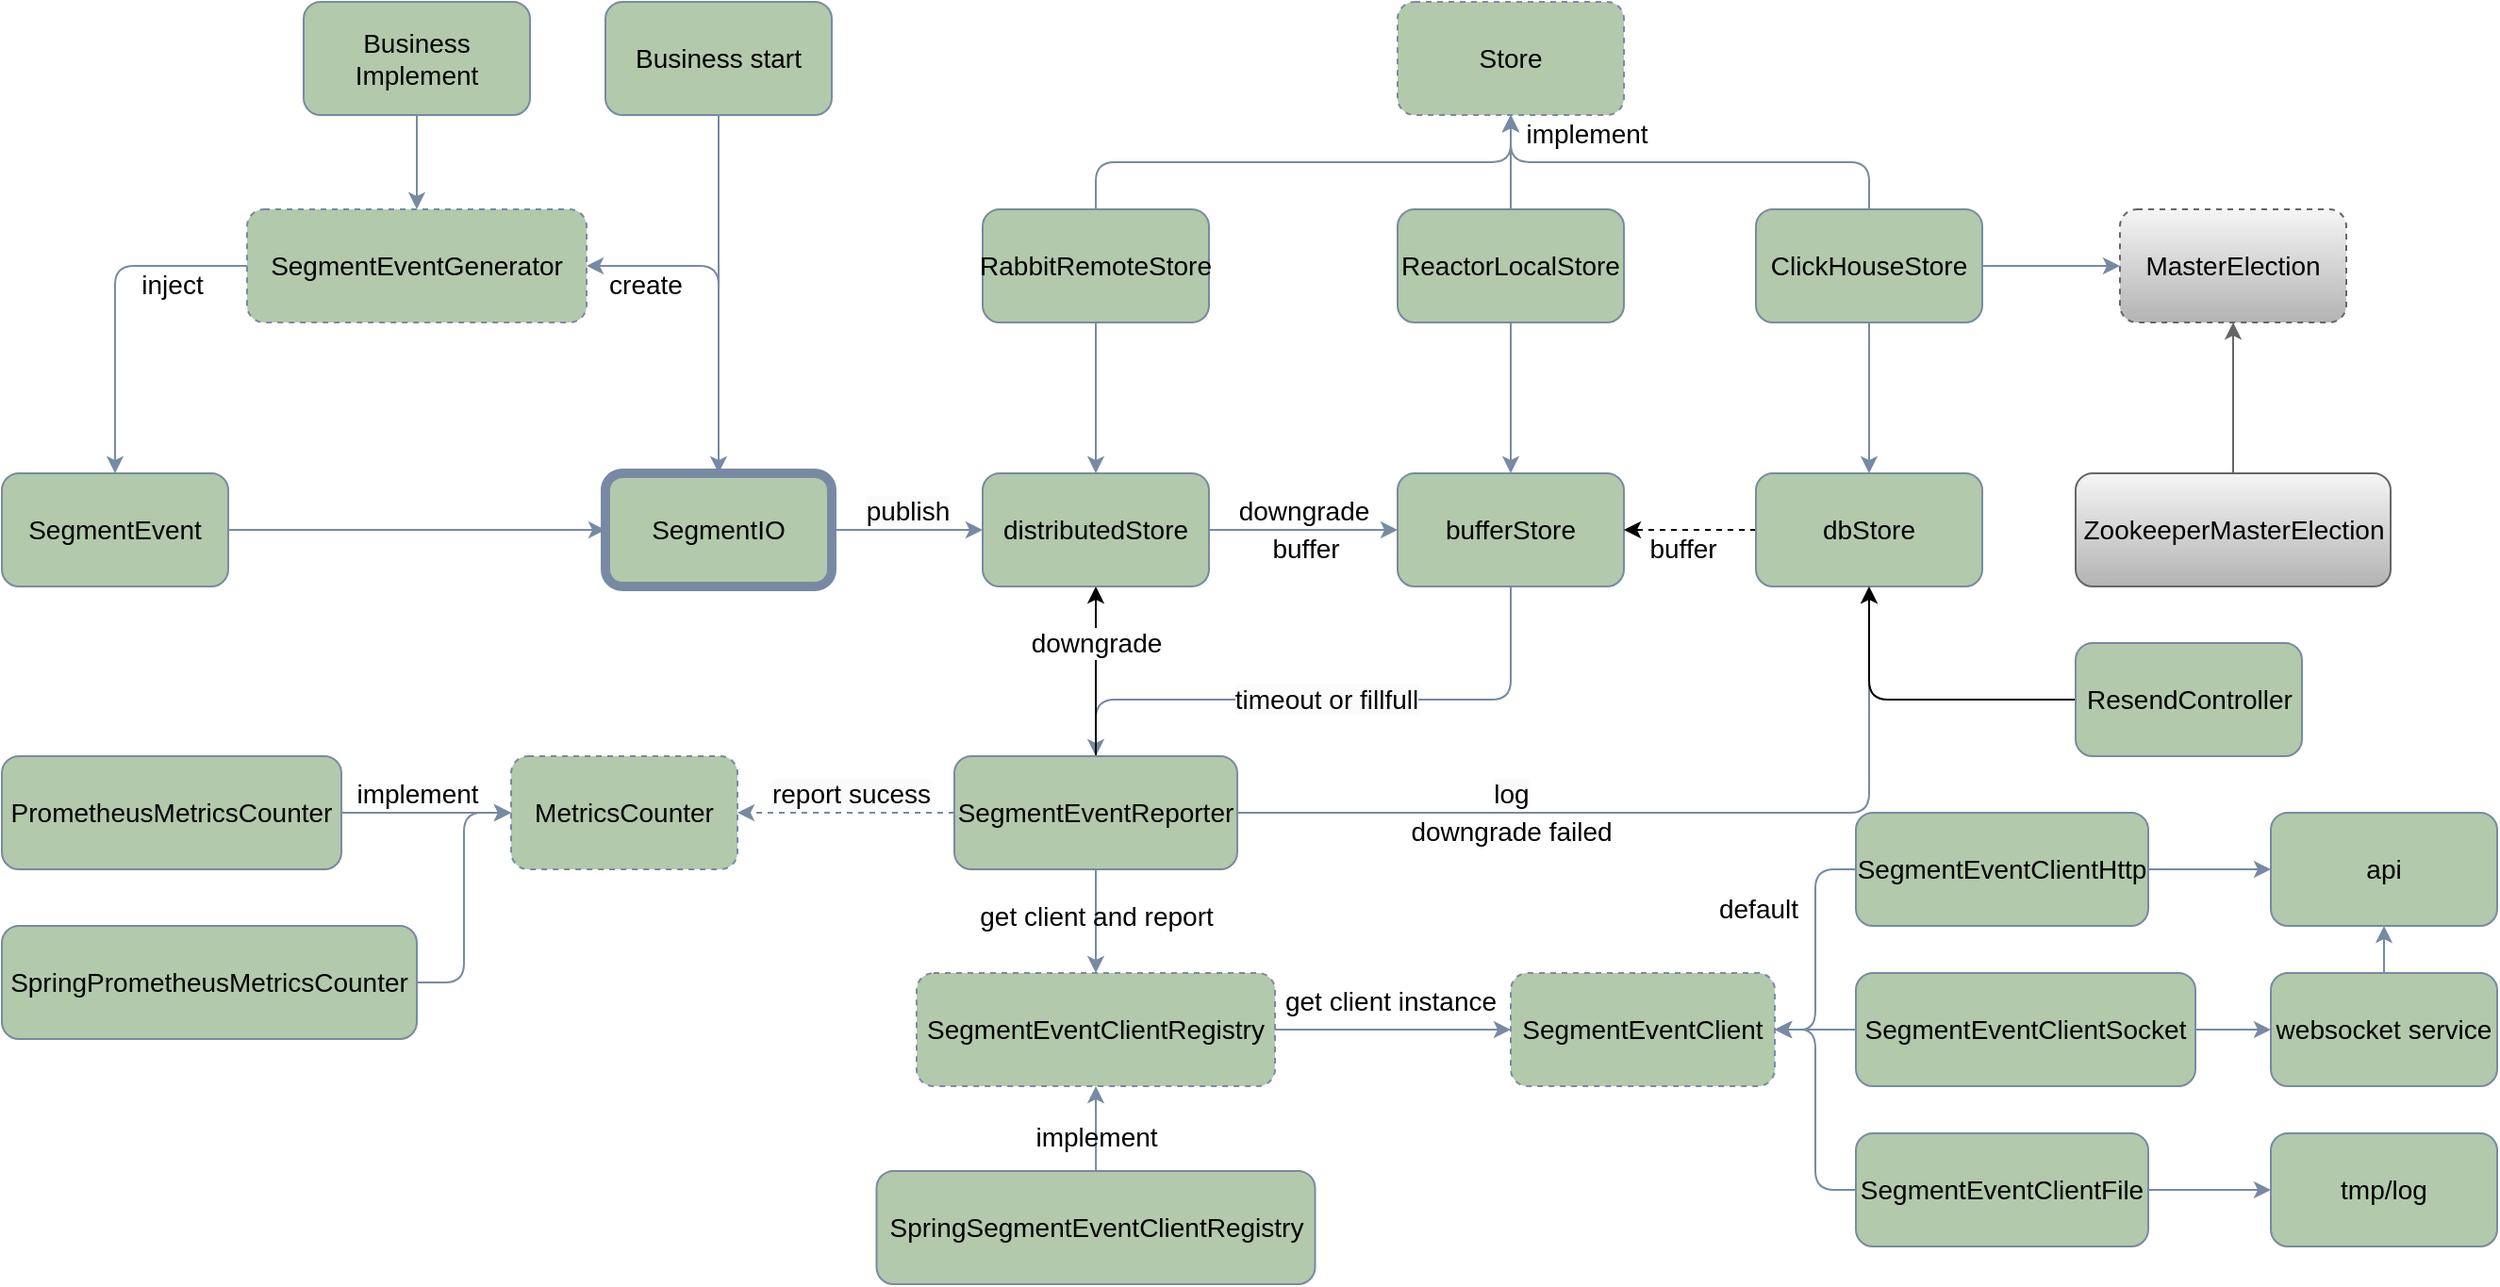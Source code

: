 <mxfile version="22.1.22" type="embed">
  <diagram id="vevjfazSHYjjR7n9vyjY" name="Page-1">
    <mxGraphModel dx="2255" dy="839" grid="1" gridSize="10" guides="1" tooltips="1" connect="1" arrows="1" fold="1" page="1" pageScale="1" pageWidth="827" pageHeight="1169" math="0" shadow="0">
      <root>
        <mxCell id="0" />
        <mxCell id="1" parent="0" />
        <mxCell id="95" style="edgeStyle=orthogonalEdgeStyle;rounded=1;orthogonalLoop=1;jettySize=auto;html=1;exitX=0.5;exitY=0;exitDx=0;exitDy=0;entryX=1;entryY=0.5;entryDx=0;entryDy=0;strokeColor=#788AA3;fontColor=#000000;fillColor=#B2C9AB;labelBackgroundColor=none;fontSize=14;" parent="1" source="88" target="94" edge="1">
          <mxGeometry relative="1" as="geometry" />
        </mxCell>
        <mxCell id="166" value="create" style="edgeLabel;html=1;align=center;verticalAlign=middle;resizable=0;points=[];fontSize=14;rounded=1;labelBackgroundColor=none;fontColor=#000000;" parent="95" vertex="1" connectable="0">
          <mxGeometry x="0.385" y="-1" relative="1" as="geometry">
            <mxPoint x="-25" y="11" as="offset" />
          </mxGeometry>
        </mxCell>
        <mxCell id="108" style="edgeStyle=orthogonalEdgeStyle;rounded=1;orthogonalLoop=1;jettySize=auto;html=1;exitX=1;exitY=0.5;exitDx=0;exitDy=0;entryX=0;entryY=0.5;entryDx=0;entryDy=0;strokeColor=#788AA3;fontColor=#000000;fillColor=#B2C9AB;labelBackgroundColor=none;fontSize=14;" parent="1" source="88" target="116" edge="1">
          <mxGeometry relative="1" as="geometry" />
        </mxCell>
        <mxCell id="218" value="&lt;span style=&quot;background-color: rgb(251, 251, 251);&quot;&gt;publish&lt;/span&gt;" style="edgeLabel;html=1;align=center;verticalAlign=middle;resizable=0;points=[];fontSize=14;fontColor=#000000;rounded=1;" parent="108" vertex="1" connectable="0">
          <mxGeometry x="-0.23" y="-2" relative="1" as="geometry">
            <mxPoint x="9" y="-12" as="offset" />
          </mxGeometry>
        </mxCell>
        <mxCell id="96" style="edgeStyle=orthogonalEdgeStyle;rounded=1;orthogonalLoop=1;jettySize=auto;html=1;strokeColor=#788AA3;fontColor=#000000;fillColor=#B2C9AB;labelBackgroundColor=none;fontSize=14;" parent="1" source="94" target="90" edge="1">
          <mxGeometry relative="1" as="geometry" />
        </mxCell>
        <mxCell id="167" value="inject" style="edgeLabel;html=1;align=center;verticalAlign=middle;resizable=0;points=[];fontSize=14;rounded=1;labelBackgroundColor=none;fontColor=#000000;" parent="96" vertex="1" connectable="0">
          <mxGeometry x="-0.485" y="3" relative="1" as="geometry">
            <mxPoint x="6" y="7" as="offset" />
          </mxGeometry>
        </mxCell>
        <mxCell id="195" style="edgeStyle=orthogonalEdgeStyle;rounded=1;orthogonalLoop=1;jettySize=auto;html=1;entryX=0.5;entryY=1;entryDx=0;entryDy=0;labelBackgroundColor=none;strokeColor=#788AA3;fontColor=#000000;fontSize=14;" parent="1" source="111" target="201" edge="1">
          <mxGeometry relative="1" as="geometry">
            <mxPoint x="230" y="390" as="targetPoint" />
          </mxGeometry>
        </mxCell>
        <mxCell id="214" value="&lt;span style=&quot;background-color: rgb(251, 251, 251);&quot;&gt;log&lt;/span&gt;" style="edgeLabel;html=1;align=center;verticalAlign=middle;resizable=0;points=[];fontSize=14;fontColor=#000000;rounded=1;" parent="195" vertex="1" connectable="0">
          <mxGeometry x="-0.474" y="2" relative="1" as="geometry">
            <mxPoint x="25" y="-8" as="offset" />
          </mxGeometry>
        </mxCell>
        <mxCell id="224" value="downgrade failed" style="edgeLabel;html=1;align=center;verticalAlign=middle;resizable=0;points=[];fontSize=14;rounded=1;" parent="195" vertex="1" connectable="0">
          <mxGeometry x="-0.114" y="-4" relative="1" as="geometry">
            <mxPoint x="-57" y="6" as="offset" />
          </mxGeometry>
        </mxCell>
        <mxCell id="193" style="edgeStyle=elbowEdgeStyle;rounded=1;orthogonalLoop=1;jettySize=auto;html=1;entryX=0.5;entryY=0;entryDx=0;entryDy=0;elbow=vertical;labelBackgroundColor=none;strokeColor=#788AA3;fontColor=#000000;fontSize=14;" parent="1" source="126" target="111" edge="1">
          <mxGeometry relative="1" as="geometry">
            <Array as="points">
              <mxPoint x="-80" y="450" />
            </Array>
          </mxGeometry>
        </mxCell>
        <mxCell id="216" value="&lt;span style=&quot;background-color: rgb(251, 251, 251);&quot;&gt;timeout or fillfull&lt;/span&gt;" style="edgeLabel;html=1;align=center;verticalAlign=middle;resizable=0;points=[];fontSize=14;fontColor=#000000;rounded=1;" parent="193" vertex="1" connectable="0">
          <mxGeometry x="0.021" relative="1" as="geometry">
            <mxPoint as="offset" />
          </mxGeometry>
        </mxCell>
        <mxCell id="139" style="edgeStyle=orthogonalEdgeStyle;rounded=1;orthogonalLoop=1;jettySize=auto;html=1;strokeColor=#788AA3;fontColor=#000000;fillColor=#B2C9AB;dashed=1;labelBackgroundColor=none;fontSize=14;exitX=0;exitY=0.5;exitDx=0;exitDy=0;" parent="1" source="111" target="140" edge="1">
          <mxGeometry relative="1" as="geometry">
            <mxPoint x="-390" y="510" as="targetPoint" />
          </mxGeometry>
        </mxCell>
        <mxCell id="215" value="&lt;span style=&quot;background-color: rgb(251, 251, 251);&quot;&gt;report sucess&lt;/span&gt;" style="edgeLabel;html=1;align=center;verticalAlign=middle;resizable=0;points=[];fontSize=14;fontColor=#000000;rounded=1;" parent="139" vertex="1" connectable="0">
          <mxGeometry x="-0.194" y="1" relative="1" as="geometry">
            <mxPoint x="-9" y="-11" as="offset" />
          </mxGeometry>
        </mxCell>
        <mxCell id="88" value="SegmentIO" style="rounded=1;whiteSpace=wrap;html=1;labelBackgroundColor=none;strokeWidth=5;fillColor=#B2C9AB;strokeColor=#788AA3;fontSize=14;fontColor=#000000;" parent="1" vertex="1">
          <mxGeometry x="-450" y="330" width="120" height="60" as="geometry" />
        </mxCell>
        <mxCell id="91" style="edgeStyle=orthogonalEdgeStyle;rounded=1;orthogonalLoop=1;jettySize=auto;html=1;strokeColor=#788AA3;fontColor=#000000;fillColor=#B2C9AB;labelBackgroundColor=none;fontSize=14;" parent="1" source="90" target="88" edge="1">
          <mxGeometry relative="1" as="geometry" />
        </mxCell>
        <mxCell id="90" value="SegmentEvent" style="rounded=1;whiteSpace=wrap;html=1;strokeColor=#788AA3;fillColor=#B2C9AB;labelBackgroundColor=none;fontSize=14;fontColor=#000000;" parent="1" vertex="1">
          <mxGeometry x="-770" y="330" width="120" height="60" as="geometry" />
        </mxCell>
        <mxCell id="94" value="SegmentEventGenerator" style="rounded=1;whiteSpace=wrap;html=1;strokeColor=#788AA3;fillColor=#B2C9AB;dashed=1;labelBackgroundColor=none;fontSize=14;fontColor=#000000;" parent="1" vertex="1">
          <mxGeometry x="-640" y="190" width="180" height="60" as="geometry" />
        </mxCell>
        <mxCell id="101" style="edgeStyle=orthogonalEdgeStyle;rounded=1;orthogonalLoop=1;jettySize=auto;html=1;strokeColor=#788AA3;fontColor=#000000;fillColor=#B2C9AB;labelBackgroundColor=none;fontSize=14;" parent="1" source="100" target="94" edge="1">
          <mxGeometry relative="1" as="geometry" />
        </mxCell>
        <mxCell id="100" value="Business Implement" style="rounded=1;whiteSpace=wrap;html=1;labelBackgroundColor=none;fontSize=14;fillColor=#B2C9AB;strokeColor=#788AA3;fontColor=#000000;" parent="1" vertex="1">
          <mxGeometry x="-610" y="80" width="120" height="60" as="geometry" />
        </mxCell>
        <mxCell id="103" style="edgeStyle=orthogonalEdgeStyle;rounded=1;orthogonalLoop=1;jettySize=auto;html=1;entryX=0.5;entryY=0;entryDx=0;entryDy=0;strokeColor=#788AA3;fontColor=#000000;fillColor=#B2C9AB;labelBackgroundColor=none;fontSize=14;" parent="1" source="102" target="88" edge="1">
          <mxGeometry relative="1" as="geometry" />
        </mxCell>
        <mxCell id="102" value="Business start" style="rounded=1;whiteSpace=wrap;html=1;labelBackgroundColor=none;fontSize=14;fillColor=#B2C9AB;strokeColor=#788AA3;fontColor=#000000;" parent="1" vertex="1">
          <mxGeometry x="-450" y="80" width="120" height="60" as="geometry" />
        </mxCell>
        <mxCell id="118" style="edgeStyle=orthogonalEdgeStyle;rounded=1;orthogonalLoop=1;jettySize=auto;html=1;exitX=1;exitY=0.5;exitDx=0;exitDy=0;strokeColor=#788AA3;fontColor=#000000;fillColor=#B2C9AB;entryX=0;entryY=0.5;entryDx=0;entryDy=0;labelBackgroundColor=none;fontSize=14;" parent="1" source="116" target="126" edge="1">
          <mxGeometry relative="1" as="geometry">
            <mxPoint x="-30" y="480" as="targetPoint" />
          </mxGeometry>
        </mxCell>
        <mxCell id="182" value="downgrade" style="edgeLabel;html=1;align=center;verticalAlign=middle;resizable=0;points=[];fontSize=14;rounded=1;labelBackgroundColor=none;fontColor=#000000;" parent="118" vertex="1" connectable="0">
          <mxGeometry x="0.013" y="-5" relative="1" as="geometry">
            <mxPoint x="-1" y="-15" as="offset" />
          </mxGeometry>
        </mxCell>
        <mxCell id="200" value="buffer" style="edgeLabel;html=1;align=center;verticalAlign=middle;resizable=0;points=[];fontSize=14;rounded=1;labelBackgroundColor=none;fontColor=#000000;" parent="118" vertex="1" connectable="0">
          <mxGeometry x="0.127" y="1" relative="1" as="geometry">
            <mxPoint x="-6" y="11" as="offset" />
          </mxGeometry>
        </mxCell>
        <mxCell id="107" value="Store" style="rounded=1;whiteSpace=wrap;html=1;strokeColor=#788AA3;fillColor=#B2C9AB;dashed=1;labelBackgroundColor=none;fontSize=14;fontColor=#000000;" parent="1" vertex="1">
          <mxGeometry x="-30" y="80" width="120" height="60" as="geometry" />
        </mxCell>
        <mxCell id="128" style="edgeStyle=orthogonalEdgeStyle;rounded=1;orthogonalLoop=1;jettySize=auto;html=1;exitX=0.5;exitY=1;exitDx=0;exitDy=0;strokeColor=#788AA3;fontColor=#000000;fillColor=#B2C9AB;labelBackgroundColor=none;fontSize=14;" parent="1" source="111" target="129" edge="1">
          <mxGeometry relative="1" as="geometry">
            <mxPoint x="-47" y="440" as="targetPoint" />
          </mxGeometry>
        </mxCell>
        <mxCell id="173" value="get client and report" style="edgeLabel;html=1;align=center;verticalAlign=middle;resizable=0;points=[];fontSize=14;rounded=1;labelBackgroundColor=none;fontColor=#000000;" parent="128" vertex="1" connectable="0">
          <mxGeometry x="-0.091" relative="1" as="geometry">
            <mxPoint as="offset" />
          </mxGeometry>
        </mxCell>
        <mxCell id="221" style="edgeStyle=orthogonalEdgeStyle;rounded=1;orthogonalLoop=1;jettySize=auto;html=1;entryX=0.5;entryY=1;entryDx=0;entryDy=0;" parent="1" source="111" target="116" edge="1">
          <mxGeometry relative="1" as="geometry" />
        </mxCell>
        <mxCell id="223" value="downgrade" style="edgeLabel;html=1;align=center;verticalAlign=middle;resizable=0;points=[];fontSize=14;rounded=1;" parent="221" vertex="1" connectable="0">
          <mxGeometry x="0.378" y="1" relative="1" as="geometry">
            <mxPoint x="1" y="2" as="offset" />
          </mxGeometry>
        </mxCell>
        <mxCell id="111" value="SegmentEventReporter" style="rounded=1;whiteSpace=wrap;html=1;strokeColor=#788AA3;fillColor=#B2C9AB;labelBackgroundColor=none;fontSize=14;fontColor=#000000;" parent="1" vertex="1">
          <mxGeometry x="-265" y="480" width="150" height="60" as="geometry" />
        </mxCell>
        <mxCell id="116" value="distributedStore" style="rounded=1;whiteSpace=wrap;html=1;strokeColor=#788AA3;fillColor=#B2C9AB;labelBackgroundColor=none;fontSize=14;fontColor=#000000;" parent="1" vertex="1">
          <mxGeometry x="-250" y="330" width="120" height="60" as="geometry" />
        </mxCell>
        <mxCell id="126" value="bufferStore" style="rounded=1;whiteSpace=wrap;html=1;strokeColor=#788AA3;fillColor=#B2C9AB;labelBackgroundColor=none;fontSize=14;fontColor=#000000;" parent="1" vertex="1">
          <mxGeometry x="-30" y="330" width="120" height="60" as="geometry" />
        </mxCell>
        <mxCell id="134" style="edgeStyle=orthogonalEdgeStyle;rounded=1;orthogonalLoop=1;jettySize=auto;html=1;strokeColor=#788AA3;fontColor=#000000;fillColor=#B2C9AB;entryX=0;entryY=0.5;entryDx=0;entryDy=0;labelBackgroundColor=none;fontSize=14;" parent="1" source="129" target="135" edge="1">
          <mxGeometry relative="1" as="geometry">
            <mxPoint x="238" y="510" as="targetPoint" />
          </mxGeometry>
        </mxCell>
        <mxCell id="174" value="get client instance" style="edgeLabel;html=1;align=center;verticalAlign=middle;resizable=0;points=[];fontSize=14;rounded=1;labelBackgroundColor=none;fontColor=#000000;" parent="134" vertex="1" connectable="0">
          <mxGeometry x="-0.422" y="-2" relative="1" as="geometry">
            <mxPoint x="25" y="-17" as="offset" />
          </mxGeometry>
        </mxCell>
        <mxCell id="133" style="edgeStyle=orthogonalEdgeStyle;rounded=1;orthogonalLoop=1;jettySize=auto;html=1;entryX=0.5;entryY=1;entryDx=0;entryDy=0;strokeColor=#788AA3;fontColor=#000000;fillColor=#B2C9AB;labelBackgroundColor=none;fontSize=14;" parent="1" source="132" target="129" edge="1">
          <mxGeometry relative="1" as="geometry" />
        </mxCell>
        <mxCell id="176" value="implement" style="edgeLabel;html=1;align=center;verticalAlign=middle;resizable=0;points=[];fontSize=14;rounded=1;labelBackgroundColor=none;fontColor=#000000;" parent="133" vertex="1" connectable="0">
          <mxGeometry x="-0.202" relative="1" as="geometry">
            <mxPoint as="offset" />
          </mxGeometry>
        </mxCell>
        <mxCell id="129" value="SegmentEventClientRegistry" style="rounded=1;whiteSpace=wrap;html=1;strokeColor=#788AA3;fillColor=#B2C9AB;dashed=1;labelBackgroundColor=none;fontSize=14;fontColor=#000000;" parent="1" vertex="1">
          <mxGeometry x="-285" y="595" width="190" height="60" as="geometry" />
        </mxCell>
        <mxCell id="132" value="SpringSegmentEventClientRegistry" style="rounded=1;whiteSpace=wrap;html=1;strokeColor=#788AA3;fillColor=#B2C9AB;labelBackgroundColor=none;fontSize=14;fontColor=#000000;" parent="1" vertex="1">
          <mxGeometry x="-306.25" y="700" width="232.5" height="60" as="geometry" />
        </mxCell>
        <mxCell id="135" value="SegmentEventClient" style="rounded=1;whiteSpace=wrap;html=1;strokeColor=#788AA3;fillColor=#B2C9AB;dashed=1;labelBackgroundColor=none;fontSize=14;fontColor=#000000;" parent="1" vertex="1">
          <mxGeometry x="30" y="595" width="140" height="60" as="geometry" />
        </mxCell>
        <mxCell id="141" style="edgeStyle=orthogonalEdgeStyle;rounded=1;orthogonalLoop=1;jettySize=auto;html=1;entryX=1;entryY=0.5;entryDx=0;entryDy=0;strokeColor=#788AA3;fontColor=#000000;fillColor=#B2C9AB;exitX=0;exitY=0.5;exitDx=0;exitDy=0;labelBackgroundColor=none;fontSize=14;" parent="1" source="137" target="135" edge="1">
          <mxGeometry relative="1" as="geometry" />
        </mxCell>
        <mxCell id="175" value="default" style="edgeLabel;html=1;align=center;verticalAlign=middle;resizable=0;points=[];fontSize=14;rounded=1;labelBackgroundColor=none;fontColor=#000000;" parent="141" vertex="1" connectable="0">
          <mxGeometry x="-0.042" y="1" relative="1" as="geometry">
            <mxPoint x="-32" y="-19" as="offset" />
          </mxGeometry>
        </mxCell>
        <mxCell id="148" style="edgeStyle=orthogonalEdgeStyle;rounded=1;orthogonalLoop=1;jettySize=auto;html=1;strokeColor=#788AA3;fontColor=#000000;fillColor=#B2C9AB;labelBackgroundColor=none;fontSize=14;" parent="1" source="137" target="149" edge="1">
          <mxGeometry relative="1" as="geometry">
            <mxPoint x="170.5" y="300" as="targetPoint" />
          </mxGeometry>
        </mxCell>
        <mxCell id="137" value="SegmentEventClientHttp" style="rounded=1;whiteSpace=wrap;html=1;strokeColor=#788AA3;fillColor=#B2C9AB;labelBackgroundColor=none;fontSize=14;fontColor=#000000;" parent="1" vertex="1">
          <mxGeometry x="213" y="510" width="155" height="60" as="geometry" />
        </mxCell>
        <mxCell id="140" value="MetricsCounter" style="rounded=1;whiteSpace=wrap;html=1;strokeColor=#788AA3;fillColor=#B2C9AB;labelBackgroundColor=none;fontSize=14;dashed=1;fontColor=#000000;" parent="1" vertex="1">
          <mxGeometry x="-500" y="480" width="120" height="60" as="geometry" />
        </mxCell>
        <mxCell id="143" style="edgeStyle=orthogonalEdgeStyle;rounded=1;orthogonalLoop=1;jettySize=auto;html=1;exitX=0;exitY=0.5;exitDx=0;exitDy=0;entryX=1;entryY=0.5;entryDx=0;entryDy=0;strokeColor=#788AA3;fontColor=#000000;fillColor=#B2C9AB;labelBackgroundColor=none;fontSize=14;" parent="1" source="142" target="135" edge="1">
          <mxGeometry relative="1" as="geometry" />
        </mxCell>
        <mxCell id="153" style="edgeStyle=orthogonalEdgeStyle;rounded=1;orthogonalLoop=1;jettySize=auto;html=1;entryX=1;entryY=0.5;entryDx=0;entryDy=0;strokeColor=#788AA3;fontColor=#000000;fillColor=#B2C9AB;labelBackgroundColor=none;fontSize=14;" parent="1" source="144" target="135" edge="1">
          <mxGeometry relative="1" as="geometry" />
        </mxCell>
        <mxCell id="154" style="edgeStyle=orthogonalEdgeStyle;rounded=1;orthogonalLoop=1;jettySize=auto;html=1;exitX=1;exitY=0.5;exitDx=0;exitDy=0;strokeColor=#788AA3;fontColor=#000000;fillColor=#B2C9AB;labelBackgroundColor=none;fontSize=14;" parent="1" source="144" target="147" edge="1">
          <mxGeometry relative="1" as="geometry" />
        </mxCell>
        <mxCell id="144" value="SegmentEventClientFile" style="rounded=1;whiteSpace=wrap;html=1;strokeColor=#788AA3;fillColor=#B2C9AB;labelBackgroundColor=none;fontSize=14;fontColor=#000000;" parent="1" vertex="1">
          <mxGeometry x="213" y="680" width="155" height="60" as="geometry" />
        </mxCell>
        <mxCell id="147" value="tmp/log" style="rounded=1;whiteSpace=wrap;html=1;labelBackgroundColor=none;fontSize=14;fillColor=#B2C9AB;strokeColor=#788AA3;fontColor=#000000;" parent="1" vertex="1">
          <mxGeometry x="433" y="680" width="120" height="60" as="geometry" />
        </mxCell>
        <mxCell id="149" value="api" style="rounded=1;whiteSpace=wrap;html=1;labelBackgroundColor=none;fontSize=14;fillColor=#B2C9AB;strokeColor=#788AA3;fontColor=#000000;" parent="1" vertex="1">
          <mxGeometry x="433" y="510" width="120" height="60" as="geometry" />
        </mxCell>
        <mxCell id="203" style="edgeStyle=orthogonalEdgeStyle;rounded=1;orthogonalLoop=1;jettySize=auto;html=1;exitX=1;exitY=0.5;exitDx=0;exitDy=0;labelBackgroundColor=none;strokeColor=#788AA3;fontColor=#000000;fontSize=14;" parent="1" source="142" target="204" edge="1">
          <mxGeometry relative="1" as="geometry">
            <mxPoint x="440" y="625" as="targetPoint" />
          </mxGeometry>
        </mxCell>
        <mxCell id="142" value="SegmentEventClientSocket" style="rounded=1;whiteSpace=wrap;html=1;strokeColor=#788AA3;fillColor=#B2C9AB;labelBackgroundColor=none;fontSize=14;fontColor=#000000;" parent="1" vertex="1">
          <mxGeometry x="213" y="595" width="180" height="60" as="geometry" />
        </mxCell>
        <mxCell id="162" style="edgeStyle=orthogonalEdgeStyle;rounded=1;orthogonalLoop=1;jettySize=auto;html=1;labelBackgroundColor=none;strokeColor=#788AA3;fontColor=#000000;fontSize=14;" parent="1" source="161" target="116" edge="1">
          <mxGeometry relative="1" as="geometry" />
        </mxCell>
        <mxCell id="178" style="edgeStyle=elbowEdgeStyle;html=1;entryX=0.5;entryY=1;entryDx=0;entryDy=0;elbow=vertical;strokeColor=#788AA3;labelBackgroundColor=none;fontColor=#000000;rounded=1;fontSize=14;" parent="1" source="161" target="107" edge="1">
          <mxGeometry relative="1" as="geometry" />
        </mxCell>
        <mxCell id="161" value="RabbitRemoteStore" style="rounded=1;whiteSpace=wrap;html=1;strokeColor=#788AA3;fillColor=#B2C9AB;labelBackgroundColor=none;fontSize=14;fontColor=#000000;" parent="1" vertex="1">
          <mxGeometry x="-250" y="190" width="120" height="60" as="geometry" />
        </mxCell>
        <mxCell id="164" style="edgeStyle=orthogonalEdgeStyle;rounded=1;orthogonalLoop=1;jettySize=auto;html=1;labelBackgroundColor=none;strokeColor=#788AA3;fontColor=#000000;fontSize=14;" parent="1" source="163" target="126" edge="1">
          <mxGeometry relative="1" as="geometry" />
        </mxCell>
        <mxCell id="179" style="edgeStyle=elbowEdgeStyle;html=1;entryX=0.5;entryY=1;entryDx=0;entryDy=0;elbow=vertical;strokeColor=#788AA3;labelBackgroundColor=none;fontColor=#000000;rounded=1;fontSize=14;" parent="1" source="163" target="107" edge="1">
          <mxGeometry relative="1" as="geometry" />
        </mxCell>
        <mxCell id="163" value="ReactorLocalStore" style="rounded=1;whiteSpace=wrap;html=1;strokeColor=#788AA3;fillColor=#B2C9AB;labelBackgroundColor=none;fontSize=14;fontColor=#000000;" parent="1" vertex="1">
          <mxGeometry x="-30" y="190" width="120" height="60" as="geometry" />
        </mxCell>
        <mxCell id="184" style="edgeStyle=orthogonalEdgeStyle;rounded=1;orthogonalLoop=1;jettySize=auto;html=1;exitX=1;exitY=0.5;exitDx=0;exitDy=0;labelBackgroundColor=none;strokeColor=#788AA3;fontColor=#000000;fontSize=14;" parent="1" source="183" target="140" edge="1">
          <mxGeometry relative="1" as="geometry" />
        </mxCell>
        <mxCell id="185" value="implement" style="edgeLabel;html=1;align=center;verticalAlign=middle;resizable=0;points=[];rounded=1;fontSize=14;labelBackgroundColor=none;fontColor=#000000;" parent="184" vertex="1" connectable="0">
          <mxGeometry x="0.017" y="1" relative="1" as="geometry">
            <mxPoint x="-6" y="-9" as="offset" />
          </mxGeometry>
        </mxCell>
        <mxCell id="183" value="PrometheusMetricsCounter" style="rounded=1;whiteSpace=wrap;html=1;strokeColor=#788AA3;fillColor=#B2C9AB;labelBackgroundColor=none;fontSize=14;fontColor=#000000;" parent="1" vertex="1">
          <mxGeometry x="-770" y="480" width="180" height="60" as="geometry" />
        </mxCell>
        <mxCell id="188" style="edgeStyle=orthogonalEdgeStyle;rounded=1;orthogonalLoop=1;jettySize=auto;html=1;exitX=1;exitY=0.5;exitDx=0;exitDy=0;entryX=0;entryY=0.5;entryDx=0;entryDy=0;labelBackgroundColor=none;strokeColor=#788AA3;fontColor=#000000;fontSize=14;" parent="1" source="187" target="140" edge="1">
          <mxGeometry relative="1" as="geometry" />
        </mxCell>
        <mxCell id="187" value="SpringPrometheusMetricsCounter" style="rounded=1;whiteSpace=wrap;html=1;strokeColor=#788AA3;fillColor=#B2C9AB;labelBackgroundColor=none;fontSize=14;fontColor=#000000;" parent="1" vertex="1">
          <mxGeometry x="-770" y="570" width="220" height="60" as="geometry" />
        </mxCell>
        <mxCell id="197" style="edgeStyle=orthogonalEdgeStyle;rounded=1;orthogonalLoop=1;jettySize=auto;html=1;exitX=0.5;exitY=0;exitDx=0;exitDy=0;entryX=0.5;entryY=1;entryDx=0;entryDy=0;labelBackgroundColor=none;strokeColor=#788AA3;fontColor=#000000;fontSize=14;" parent="1" source="196" target="107" edge="1">
          <mxGeometry relative="1" as="geometry" />
        </mxCell>
        <mxCell id="198" value="implement" style="edgeLabel;html=1;align=center;verticalAlign=middle;resizable=0;points=[];fontSize=14;rounded=1;labelBackgroundColor=none;fontColor=#000000;" parent="197" vertex="1" connectable="0">
          <mxGeometry x="0.211" y="-1" relative="1" as="geometry">
            <mxPoint x="-30" y="-14" as="offset" />
          </mxGeometry>
        </mxCell>
        <mxCell id="202" value="" style="edgeStyle=orthogonalEdgeStyle;rounded=1;orthogonalLoop=1;jettySize=auto;html=1;labelBackgroundColor=none;strokeColor=#788AA3;fontColor=#000000;fontSize=14;" parent="1" source="196" target="201" edge="1">
          <mxGeometry relative="1" as="geometry" />
        </mxCell>
        <mxCell id="206" style="edgeStyle=orthogonalEdgeStyle;rounded=1;orthogonalLoop=1;jettySize=auto;html=1;exitX=1;exitY=0.5;exitDx=0;exitDy=0;entryX=0;entryY=0.5;entryDx=0;entryDy=0;labelBackgroundColor=none;strokeColor=#788AA3;fontColor=#000000;fontSize=14;" parent="1" source="196" target="207" edge="1">
          <mxGeometry relative="1" as="geometry">
            <mxPoint x="350" y="220" as="targetPoint" />
          </mxGeometry>
        </mxCell>
        <mxCell id="196" value="ClickHouseStore" style="rounded=1;whiteSpace=wrap;html=1;strokeColor=#788AA3;fillColor=#B2C9AB;labelBackgroundColor=none;fontSize=14;fontColor=#000000;" parent="1" vertex="1">
          <mxGeometry x="160" y="190" width="120" height="60" as="geometry" />
        </mxCell>
        <mxCell id="225" style="edgeStyle=orthogonalEdgeStyle;rounded=1;orthogonalLoop=1;jettySize=auto;html=1;exitX=0;exitY=0.5;exitDx=0;exitDy=0;entryX=1;entryY=0.5;entryDx=0;entryDy=0;dashed=1;" edge="1" parent="1" source="201" target="126">
          <mxGeometry relative="1" as="geometry" />
        </mxCell>
        <mxCell id="226" value="buffer" style="edgeLabel;html=1;align=center;verticalAlign=middle;resizable=0;points=[];fontSize=14;rounded=1;" vertex="1" connectable="0" parent="225">
          <mxGeometry x="0.124" relative="1" as="geometry">
            <mxPoint y="10" as="offset" />
          </mxGeometry>
        </mxCell>
        <mxCell id="201" value="dbStore" style="rounded=1;whiteSpace=wrap;html=1;strokeColor=#788AA3;fillColor=#B2C9AB;labelBackgroundColor=none;fontSize=14;fontColor=#000000;" parent="1" vertex="1">
          <mxGeometry x="160" y="330" width="120" height="60" as="geometry" />
        </mxCell>
        <mxCell id="205" style="edgeStyle=orthogonalEdgeStyle;rounded=1;orthogonalLoop=1;jettySize=auto;html=1;exitX=0.5;exitY=0;exitDx=0;exitDy=0;entryX=0.5;entryY=1;entryDx=0;entryDy=0;labelBackgroundColor=none;strokeColor=#788AA3;fontColor=#000000;fontSize=14;" parent="1" source="204" target="149" edge="1">
          <mxGeometry relative="1" as="geometry" />
        </mxCell>
        <mxCell id="204" value="websocket service" style="rounded=1;whiteSpace=wrap;html=1;fontSize=14;labelBackgroundColor=none;fillColor=#B2C9AB;strokeColor=#788AA3;fontColor=#000000;" parent="1" vertex="1">
          <mxGeometry x="433" y="595" width="120" height="60" as="geometry" />
        </mxCell>
        <mxCell id="207" value="MasterElection" style="rounded=1;whiteSpace=wrap;html=1;strokeColor=#666666;fillColor=#f5f5f5;labelBackgroundColor=none;fontSize=14;dashed=1;gradientColor=#b3b3b3;" parent="1" vertex="1">
          <mxGeometry x="353" y="190" width="120" height="60" as="geometry" />
        </mxCell>
        <mxCell id="209" style="edgeStyle=orthogonalEdgeStyle;rounded=1;orthogonalLoop=1;jettySize=auto;html=1;labelBackgroundColor=none;strokeColor=#666666;fontColor=#000000;fontSize=14;fillColor=#f5f5f5;gradientColor=#b3b3b3;" parent="1" source="208" target="207" edge="1">
          <mxGeometry relative="1" as="geometry" />
        </mxCell>
        <mxCell id="208" value="ZookeeperMasterElection" style="rounded=1;whiteSpace=wrap;html=1;strokeColor=#666666;fillColor=#f5f5f5;labelBackgroundColor=none;fontSize=14;gradientColor=#b3b3b3;" parent="1" vertex="1">
          <mxGeometry x="329.5" y="330" width="167" height="60" as="geometry" />
        </mxCell>
        <mxCell id="228" style="edgeStyle=orthogonalEdgeStyle;rounded=1;orthogonalLoop=1;jettySize=auto;html=1;entryX=0.5;entryY=1;entryDx=0;entryDy=0;" edge="1" parent="1" source="227" target="201">
          <mxGeometry relative="1" as="geometry" />
        </mxCell>
        <mxCell id="227" value="ResendController" style="rounded=1;whiteSpace=wrap;html=1;strokeColor=#788AA3;fillColor=#B2C9AB;labelBackgroundColor=none;fontSize=14;fontColor=#000000;" vertex="1" parent="1">
          <mxGeometry x="329.5" y="420" width="120" height="60" as="geometry" />
        </mxCell>
      </root>
    </mxGraphModel>
  </diagram>
</mxfile>

